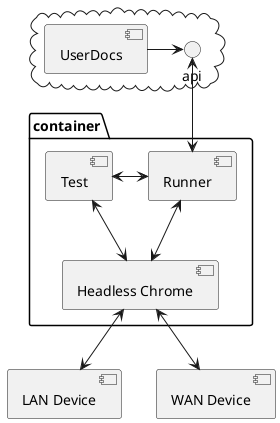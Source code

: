 @startuml
cloud {
    [UserDocs]
    [UserDocs] -right-> () api
  }

  package "container" {
    () api <-down-> [Runner]
    [Runner] <-left-> [Test]
    [Runner] <-down-> [Headless Chrome]
    [Test] <-down-> [Headless Chrome]
  }

  [Headless Chrome] <-down-> [LAN Device]
  [Headless Chrome] <-down-> [WAN Device]
@enduml